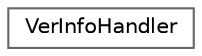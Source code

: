 digraph "Graphical Class Hierarchy"
{
 // INTERACTIVE_SVG=YES
 // LATEX_PDF_SIZE
  bgcolor="transparent";
  edge [fontname=Helvetica,fontsize=10,labelfontname=Helvetica,labelfontsize=10];
  node [fontname=Helvetica,fontsize=10,shape=box,height=0.2,width=0.4];
  rankdir="LR";
  Node0 [label="VerInfoHandler",height=0.2,width=0.4,color="grey40", fillcolor="white", style="filled",URL="$classVerInfoHandler.html",tooltip="Muestra toda la información correspondiente al Usuario que tiene la sesión iniciada,..."];
}
